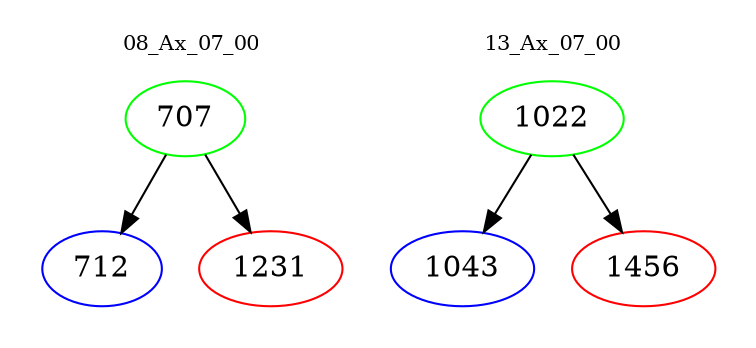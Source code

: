 digraph{
subgraph cluster_0 {
color = white
label = "08_Ax_07_00";
fontsize=10;
T0_707 [label="707", color="green"]
T0_707 -> T0_712 [color="black"]
T0_712 [label="712", color="blue"]
T0_707 -> T0_1231 [color="black"]
T0_1231 [label="1231", color="red"]
}
subgraph cluster_1 {
color = white
label = "13_Ax_07_00";
fontsize=10;
T1_1022 [label="1022", color="green"]
T1_1022 -> T1_1043 [color="black"]
T1_1043 [label="1043", color="blue"]
T1_1022 -> T1_1456 [color="black"]
T1_1456 [label="1456", color="red"]
}
}

